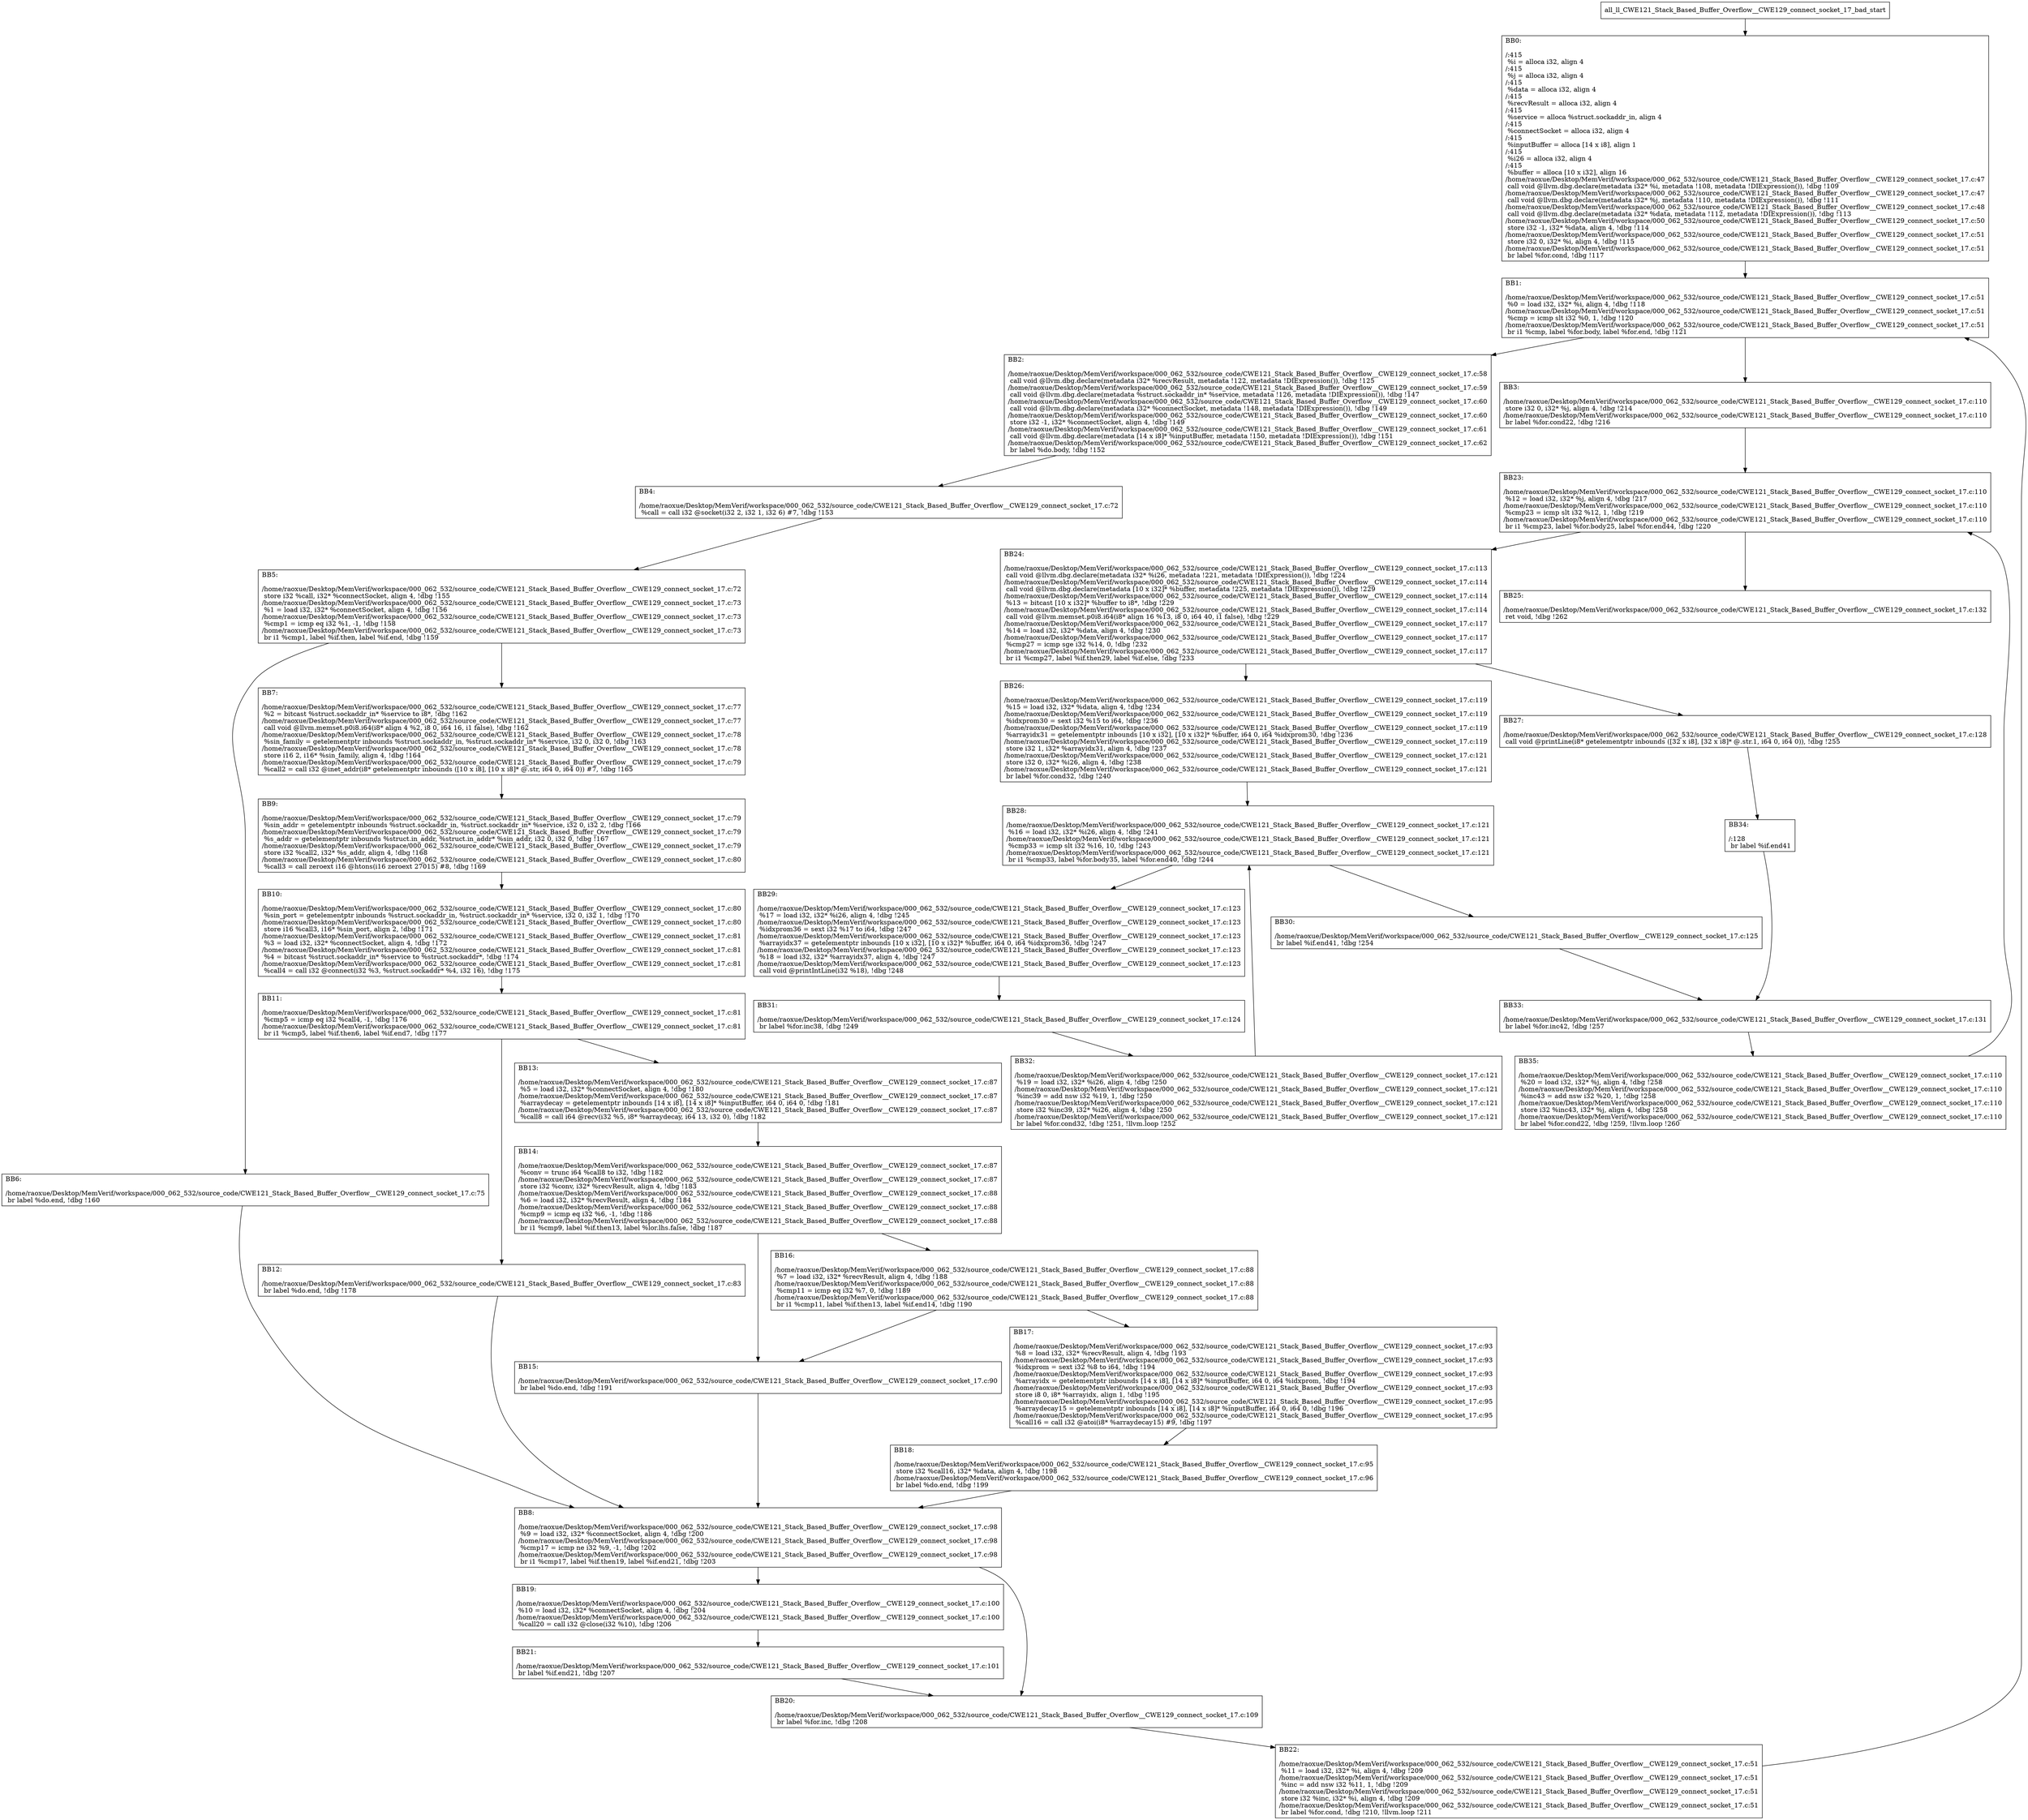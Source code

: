 digraph "CFG for'all_ll_CWE121_Stack_Based_Buffer_Overflow__CWE129_connect_socket_17_bad' function" {
	BBall_ll_CWE121_Stack_Based_Buffer_Overflow__CWE129_connect_socket_17_bad_start[shape=record,label="{all_ll_CWE121_Stack_Based_Buffer_Overflow__CWE129_connect_socket_17_bad_start}"];
	BBall_ll_CWE121_Stack_Based_Buffer_Overflow__CWE129_connect_socket_17_bad_start-> all_ll_CWE121_Stack_Based_Buffer_Overflow__CWE129_connect_socket_17_badBB0;
	all_ll_CWE121_Stack_Based_Buffer_Overflow__CWE129_connect_socket_17_badBB0 [shape=record, label="{BB0:\l\l/:415\l
  %i = alloca i32, align 4\l
/:415\l
  %j = alloca i32, align 4\l
/:415\l
  %data = alloca i32, align 4\l
/:415\l
  %recvResult = alloca i32, align 4\l
/:415\l
  %service = alloca %struct.sockaddr_in, align 4\l
/:415\l
  %connectSocket = alloca i32, align 4\l
/:415\l
  %inputBuffer = alloca [14 x i8], align 1\l
/:415\l
  %i26 = alloca i32, align 4\l
/:415\l
  %buffer = alloca [10 x i32], align 16\l
/home/raoxue/Desktop/MemVerif/workspace/000_062_532/source_code/CWE121_Stack_Based_Buffer_Overflow__CWE129_connect_socket_17.c:47\l
  call void @llvm.dbg.declare(metadata i32* %i, metadata !108, metadata !DIExpression()), !dbg !109\l
/home/raoxue/Desktop/MemVerif/workspace/000_062_532/source_code/CWE121_Stack_Based_Buffer_Overflow__CWE129_connect_socket_17.c:47\l
  call void @llvm.dbg.declare(metadata i32* %j, metadata !110, metadata !DIExpression()), !dbg !111\l
/home/raoxue/Desktop/MemVerif/workspace/000_062_532/source_code/CWE121_Stack_Based_Buffer_Overflow__CWE129_connect_socket_17.c:48\l
  call void @llvm.dbg.declare(metadata i32* %data, metadata !112, metadata !DIExpression()), !dbg !113\l
/home/raoxue/Desktop/MemVerif/workspace/000_062_532/source_code/CWE121_Stack_Based_Buffer_Overflow__CWE129_connect_socket_17.c:50\l
  store i32 -1, i32* %data, align 4, !dbg !114\l
/home/raoxue/Desktop/MemVerif/workspace/000_062_532/source_code/CWE121_Stack_Based_Buffer_Overflow__CWE129_connect_socket_17.c:51\l
  store i32 0, i32* %i, align 4, !dbg !115\l
/home/raoxue/Desktop/MemVerif/workspace/000_062_532/source_code/CWE121_Stack_Based_Buffer_Overflow__CWE129_connect_socket_17.c:51\l
  br label %for.cond, !dbg !117\l
}"];
	all_ll_CWE121_Stack_Based_Buffer_Overflow__CWE129_connect_socket_17_badBB0-> all_ll_CWE121_Stack_Based_Buffer_Overflow__CWE129_connect_socket_17_badBB1;
	all_ll_CWE121_Stack_Based_Buffer_Overflow__CWE129_connect_socket_17_badBB1 [shape=record, label="{BB1:\l\l/home/raoxue/Desktop/MemVerif/workspace/000_062_532/source_code/CWE121_Stack_Based_Buffer_Overflow__CWE129_connect_socket_17.c:51\l
  %0 = load i32, i32* %i, align 4, !dbg !118\l
/home/raoxue/Desktop/MemVerif/workspace/000_062_532/source_code/CWE121_Stack_Based_Buffer_Overflow__CWE129_connect_socket_17.c:51\l
  %cmp = icmp slt i32 %0, 1, !dbg !120\l
/home/raoxue/Desktop/MemVerif/workspace/000_062_532/source_code/CWE121_Stack_Based_Buffer_Overflow__CWE129_connect_socket_17.c:51\l
  br i1 %cmp, label %for.body, label %for.end, !dbg !121\l
}"];
	all_ll_CWE121_Stack_Based_Buffer_Overflow__CWE129_connect_socket_17_badBB1-> all_ll_CWE121_Stack_Based_Buffer_Overflow__CWE129_connect_socket_17_badBB2;
	all_ll_CWE121_Stack_Based_Buffer_Overflow__CWE129_connect_socket_17_badBB1-> all_ll_CWE121_Stack_Based_Buffer_Overflow__CWE129_connect_socket_17_badBB3;
	all_ll_CWE121_Stack_Based_Buffer_Overflow__CWE129_connect_socket_17_badBB2 [shape=record, label="{BB2:\l\l/home/raoxue/Desktop/MemVerif/workspace/000_062_532/source_code/CWE121_Stack_Based_Buffer_Overflow__CWE129_connect_socket_17.c:58\l
  call void @llvm.dbg.declare(metadata i32* %recvResult, metadata !122, metadata !DIExpression()), !dbg !125\l
/home/raoxue/Desktop/MemVerif/workspace/000_062_532/source_code/CWE121_Stack_Based_Buffer_Overflow__CWE129_connect_socket_17.c:59\l
  call void @llvm.dbg.declare(metadata %struct.sockaddr_in* %service, metadata !126, metadata !DIExpression()), !dbg !147\l
/home/raoxue/Desktop/MemVerif/workspace/000_062_532/source_code/CWE121_Stack_Based_Buffer_Overflow__CWE129_connect_socket_17.c:60\l
  call void @llvm.dbg.declare(metadata i32* %connectSocket, metadata !148, metadata !DIExpression()), !dbg !149\l
/home/raoxue/Desktop/MemVerif/workspace/000_062_532/source_code/CWE121_Stack_Based_Buffer_Overflow__CWE129_connect_socket_17.c:60\l
  store i32 -1, i32* %connectSocket, align 4, !dbg !149\l
/home/raoxue/Desktop/MemVerif/workspace/000_062_532/source_code/CWE121_Stack_Based_Buffer_Overflow__CWE129_connect_socket_17.c:61\l
  call void @llvm.dbg.declare(metadata [14 x i8]* %inputBuffer, metadata !150, metadata !DIExpression()), !dbg !151\l
/home/raoxue/Desktop/MemVerif/workspace/000_062_532/source_code/CWE121_Stack_Based_Buffer_Overflow__CWE129_connect_socket_17.c:62\l
  br label %do.body, !dbg !152\l
}"];
	all_ll_CWE121_Stack_Based_Buffer_Overflow__CWE129_connect_socket_17_badBB2-> all_ll_CWE121_Stack_Based_Buffer_Overflow__CWE129_connect_socket_17_badBB4;
	all_ll_CWE121_Stack_Based_Buffer_Overflow__CWE129_connect_socket_17_badBB4 [shape=record, label="{BB4:\l\l/home/raoxue/Desktop/MemVerif/workspace/000_062_532/source_code/CWE121_Stack_Based_Buffer_Overflow__CWE129_connect_socket_17.c:72\l
  %call = call i32 @socket(i32 2, i32 1, i32 6) #7, !dbg !153\l
}"];
	all_ll_CWE121_Stack_Based_Buffer_Overflow__CWE129_connect_socket_17_badBB4-> all_ll_CWE121_Stack_Based_Buffer_Overflow__CWE129_connect_socket_17_badBB5;
	all_ll_CWE121_Stack_Based_Buffer_Overflow__CWE129_connect_socket_17_badBB5 [shape=record, label="{BB5:\l\l/home/raoxue/Desktop/MemVerif/workspace/000_062_532/source_code/CWE121_Stack_Based_Buffer_Overflow__CWE129_connect_socket_17.c:72\l
  store i32 %call, i32* %connectSocket, align 4, !dbg !155\l
/home/raoxue/Desktop/MemVerif/workspace/000_062_532/source_code/CWE121_Stack_Based_Buffer_Overflow__CWE129_connect_socket_17.c:73\l
  %1 = load i32, i32* %connectSocket, align 4, !dbg !156\l
/home/raoxue/Desktop/MemVerif/workspace/000_062_532/source_code/CWE121_Stack_Based_Buffer_Overflow__CWE129_connect_socket_17.c:73\l
  %cmp1 = icmp eq i32 %1, -1, !dbg !158\l
/home/raoxue/Desktop/MemVerif/workspace/000_062_532/source_code/CWE121_Stack_Based_Buffer_Overflow__CWE129_connect_socket_17.c:73\l
  br i1 %cmp1, label %if.then, label %if.end, !dbg !159\l
}"];
	all_ll_CWE121_Stack_Based_Buffer_Overflow__CWE129_connect_socket_17_badBB5-> all_ll_CWE121_Stack_Based_Buffer_Overflow__CWE129_connect_socket_17_badBB6;
	all_ll_CWE121_Stack_Based_Buffer_Overflow__CWE129_connect_socket_17_badBB5-> all_ll_CWE121_Stack_Based_Buffer_Overflow__CWE129_connect_socket_17_badBB7;
	all_ll_CWE121_Stack_Based_Buffer_Overflow__CWE129_connect_socket_17_badBB6 [shape=record, label="{BB6:\l\l/home/raoxue/Desktop/MemVerif/workspace/000_062_532/source_code/CWE121_Stack_Based_Buffer_Overflow__CWE129_connect_socket_17.c:75\l
  br label %do.end, !dbg !160\l
}"];
	all_ll_CWE121_Stack_Based_Buffer_Overflow__CWE129_connect_socket_17_badBB6-> all_ll_CWE121_Stack_Based_Buffer_Overflow__CWE129_connect_socket_17_badBB8;
	all_ll_CWE121_Stack_Based_Buffer_Overflow__CWE129_connect_socket_17_badBB7 [shape=record, label="{BB7:\l\l/home/raoxue/Desktop/MemVerif/workspace/000_062_532/source_code/CWE121_Stack_Based_Buffer_Overflow__CWE129_connect_socket_17.c:77\l
  %2 = bitcast %struct.sockaddr_in* %service to i8*, !dbg !162\l
/home/raoxue/Desktop/MemVerif/workspace/000_062_532/source_code/CWE121_Stack_Based_Buffer_Overflow__CWE129_connect_socket_17.c:77\l
  call void @llvm.memset.p0i8.i64(i8* align 4 %2, i8 0, i64 16, i1 false), !dbg !162\l
/home/raoxue/Desktop/MemVerif/workspace/000_062_532/source_code/CWE121_Stack_Based_Buffer_Overflow__CWE129_connect_socket_17.c:78\l
  %sin_family = getelementptr inbounds %struct.sockaddr_in, %struct.sockaddr_in* %service, i32 0, i32 0, !dbg !163\l
/home/raoxue/Desktop/MemVerif/workspace/000_062_532/source_code/CWE121_Stack_Based_Buffer_Overflow__CWE129_connect_socket_17.c:78\l
  store i16 2, i16* %sin_family, align 4, !dbg !164\l
/home/raoxue/Desktop/MemVerif/workspace/000_062_532/source_code/CWE121_Stack_Based_Buffer_Overflow__CWE129_connect_socket_17.c:79\l
  %call2 = call i32 @inet_addr(i8* getelementptr inbounds ([10 x i8], [10 x i8]* @.str, i64 0, i64 0)) #7, !dbg !165\l
}"];
	all_ll_CWE121_Stack_Based_Buffer_Overflow__CWE129_connect_socket_17_badBB7-> all_ll_CWE121_Stack_Based_Buffer_Overflow__CWE129_connect_socket_17_badBB9;
	all_ll_CWE121_Stack_Based_Buffer_Overflow__CWE129_connect_socket_17_badBB9 [shape=record, label="{BB9:\l\l/home/raoxue/Desktop/MemVerif/workspace/000_062_532/source_code/CWE121_Stack_Based_Buffer_Overflow__CWE129_connect_socket_17.c:79\l
  %sin_addr = getelementptr inbounds %struct.sockaddr_in, %struct.sockaddr_in* %service, i32 0, i32 2, !dbg !166\l
/home/raoxue/Desktop/MemVerif/workspace/000_062_532/source_code/CWE121_Stack_Based_Buffer_Overflow__CWE129_connect_socket_17.c:79\l
  %s_addr = getelementptr inbounds %struct.in_addr, %struct.in_addr* %sin_addr, i32 0, i32 0, !dbg !167\l
/home/raoxue/Desktop/MemVerif/workspace/000_062_532/source_code/CWE121_Stack_Based_Buffer_Overflow__CWE129_connect_socket_17.c:79\l
  store i32 %call2, i32* %s_addr, align 4, !dbg !168\l
/home/raoxue/Desktop/MemVerif/workspace/000_062_532/source_code/CWE121_Stack_Based_Buffer_Overflow__CWE129_connect_socket_17.c:80\l
  %call3 = call zeroext i16 @htons(i16 zeroext 27015) #8, !dbg !169\l
}"];
	all_ll_CWE121_Stack_Based_Buffer_Overflow__CWE129_connect_socket_17_badBB9-> all_ll_CWE121_Stack_Based_Buffer_Overflow__CWE129_connect_socket_17_badBB10;
	all_ll_CWE121_Stack_Based_Buffer_Overflow__CWE129_connect_socket_17_badBB10 [shape=record, label="{BB10:\l\l/home/raoxue/Desktop/MemVerif/workspace/000_062_532/source_code/CWE121_Stack_Based_Buffer_Overflow__CWE129_connect_socket_17.c:80\l
  %sin_port = getelementptr inbounds %struct.sockaddr_in, %struct.sockaddr_in* %service, i32 0, i32 1, !dbg !170\l
/home/raoxue/Desktop/MemVerif/workspace/000_062_532/source_code/CWE121_Stack_Based_Buffer_Overflow__CWE129_connect_socket_17.c:80\l
  store i16 %call3, i16* %sin_port, align 2, !dbg !171\l
/home/raoxue/Desktop/MemVerif/workspace/000_062_532/source_code/CWE121_Stack_Based_Buffer_Overflow__CWE129_connect_socket_17.c:81\l
  %3 = load i32, i32* %connectSocket, align 4, !dbg !172\l
/home/raoxue/Desktop/MemVerif/workspace/000_062_532/source_code/CWE121_Stack_Based_Buffer_Overflow__CWE129_connect_socket_17.c:81\l
  %4 = bitcast %struct.sockaddr_in* %service to %struct.sockaddr*, !dbg !174\l
/home/raoxue/Desktop/MemVerif/workspace/000_062_532/source_code/CWE121_Stack_Based_Buffer_Overflow__CWE129_connect_socket_17.c:81\l
  %call4 = call i32 @connect(i32 %3, %struct.sockaddr* %4, i32 16), !dbg !175\l
}"];
	all_ll_CWE121_Stack_Based_Buffer_Overflow__CWE129_connect_socket_17_badBB10-> all_ll_CWE121_Stack_Based_Buffer_Overflow__CWE129_connect_socket_17_badBB11;
	all_ll_CWE121_Stack_Based_Buffer_Overflow__CWE129_connect_socket_17_badBB11 [shape=record, label="{BB11:\l\l/home/raoxue/Desktop/MemVerif/workspace/000_062_532/source_code/CWE121_Stack_Based_Buffer_Overflow__CWE129_connect_socket_17.c:81\l
  %cmp5 = icmp eq i32 %call4, -1, !dbg !176\l
/home/raoxue/Desktop/MemVerif/workspace/000_062_532/source_code/CWE121_Stack_Based_Buffer_Overflow__CWE129_connect_socket_17.c:81\l
  br i1 %cmp5, label %if.then6, label %if.end7, !dbg !177\l
}"];
	all_ll_CWE121_Stack_Based_Buffer_Overflow__CWE129_connect_socket_17_badBB11-> all_ll_CWE121_Stack_Based_Buffer_Overflow__CWE129_connect_socket_17_badBB12;
	all_ll_CWE121_Stack_Based_Buffer_Overflow__CWE129_connect_socket_17_badBB11-> all_ll_CWE121_Stack_Based_Buffer_Overflow__CWE129_connect_socket_17_badBB13;
	all_ll_CWE121_Stack_Based_Buffer_Overflow__CWE129_connect_socket_17_badBB12 [shape=record, label="{BB12:\l\l/home/raoxue/Desktop/MemVerif/workspace/000_062_532/source_code/CWE121_Stack_Based_Buffer_Overflow__CWE129_connect_socket_17.c:83\l
  br label %do.end, !dbg !178\l
}"];
	all_ll_CWE121_Stack_Based_Buffer_Overflow__CWE129_connect_socket_17_badBB12-> all_ll_CWE121_Stack_Based_Buffer_Overflow__CWE129_connect_socket_17_badBB8;
	all_ll_CWE121_Stack_Based_Buffer_Overflow__CWE129_connect_socket_17_badBB13 [shape=record, label="{BB13:\l\l/home/raoxue/Desktop/MemVerif/workspace/000_062_532/source_code/CWE121_Stack_Based_Buffer_Overflow__CWE129_connect_socket_17.c:87\l
  %5 = load i32, i32* %connectSocket, align 4, !dbg !180\l
/home/raoxue/Desktop/MemVerif/workspace/000_062_532/source_code/CWE121_Stack_Based_Buffer_Overflow__CWE129_connect_socket_17.c:87\l
  %arraydecay = getelementptr inbounds [14 x i8], [14 x i8]* %inputBuffer, i64 0, i64 0, !dbg !181\l
/home/raoxue/Desktop/MemVerif/workspace/000_062_532/source_code/CWE121_Stack_Based_Buffer_Overflow__CWE129_connect_socket_17.c:87\l
  %call8 = call i64 @recv(i32 %5, i8* %arraydecay, i64 13, i32 0), !dbg !182\l
}"];
	all_ll_CWE121_Stack_Based_Buffer_Overflow__CWE129_connect_socket_17_badBB13-> all_ll_CWE121_Stack_Based_Buffer_Overflow__CWE129_connect_socket_17_badBB14;
	all_ll_CWE121_Stack_Based_Buffer_Overflow__CWE129_connect_socket_17_badBB14 [shape=record, label="{BB14:\l\l/home/raoxue/Desktop/MemVerif/workspace/000_062_532/source_code/CWE121_Stack_Based_Buffer_Overflow__CWE129_connect_socket_17.c:87\l
  %conv = trunc i64 %call8 to i32, !dbg !182\l
/home/raoxue/Desktop/MemVerif/workspace/000_062_532/source_code/CWE121_Stack_Based_Buffer_Overflow__CWE129_connect_socket_17.c:87\l
  store i32 %conv, i32* %recvResult, align 4, !dbg !183\l
/home/raoxue/Desktop/MemVerif/workspace/000_062_532/source_code/CWE121_Stack_Based_Buffer_Overflow__CWE129_connect_socket_17.c:88\l
  %6 = load i32, i32* %recvResult, align 4, !dbg !184\l
/home/raoxue/Desktop/MemVerif/workspace/000_062_532/source_code/CWE121_Stack_Based_Buffer_Overflow__CWE129_connect_socket_17.c:88\l
  %cmp9 = icmp eq i32 %6, -1, !dbg !186\l
/home/raoxue/Desktop/MemVerif/workspace/000_062_532/source_code/CWE121_Stack_Based_Buffer_Overflow__CWE129_connect_socket_17.c:88\l
  br i1 %cmp9, label %if.then13, label %lor.lhs.false, !dbg !187\l
}"];
	all_ll_CWE121_Stack_Based_Buffer_Overflow__CWE129_connect_socket_17_badBB14-> all_ll_CWE121_Stack_Based_Buffer_Overflow__CWE129_connect_socket_17_badBB15;
	all_ll_CWE121_Stack_Based_Buffer_Overflow__CWE129_connect_socket_17_badBB14-> all_ll_CWE121_Stack_Based_Buffer_Overflow__CWE129_connect_socket_17_badBB16;
	all_ll_CWE121_Stack_Based_Buffer_Overflow__CWE129_connect_socket_17_badBB16 [shape=record, label="{BB16:\l\l/home/raoxue/Desktop/MemVerif/workspace/000_062_532/source_code/CWE121_Stack_Based_Buffer_Overflow__CWE129_connect_socket_17.c:88\l
  %7 = load i32, i32* %recvResult, align 4, !dbg !188\l
/home/raoxue/Desktop/MemVerif/workspace/000_062_532/source_code/CWE121_Stack_Based_Buffer_Overflow__CWE129_connect_socket_17.c:88\l
  %cmp11 = icmp eq i32 %7, 0, !dbg !189\l
/home/raoxue/Desktop/MemVerif/workspace/000_062_532/source_code/CWE121_Stack_Based_Buffer_Overflow__CWE129_connect_socket_17.c:88\l
  br i1 %cmp11, label %if.then13, label %if.end14, !dbg !190\l
}"];
	all_ll_CWE121_Stack_Based_Buffer_Overflow__CWE129_connect_socket_17_badBB16-> all_ll_CWE121_Stack_Based_Buffer_Overflow__CWE129_connect_socket_17_badBB15;
	all_ll_CWE121_Stack_Based_Buffer_Overflow__CWE129_connect_socket_17_badBB16-> all_ll_CWE121_Stack_Based_Buffer_Overflow__CWE129_connect_socket_17_badBB17;
	all_ll_CWE121_Stack_Based_Buffer_Overflow__CWE129_connect_socket_17_badBB15 [shape=record, label="{BB15:\l\l/home/raoxue/Desktop/MemVerif/workspace/000_062_532/source_code/CWE121_Stack_Based_Buffer_Overflow__CWE129_connect_socket_17.c:90\l
  br label %do.end, !dbg !191\l
}"];
	all_ll_CWE121_Stack_Based_Buffer_Overflow__CWE129_connect_socket_17_badBB15-> all_ll_CWE121_Stack_Based_Buffer_Overflow__CWE129_connect_socket_17_badBB8;
	all_ll_CWE121_Stack_Based_Buffer_Overflow__CWE129_connect_socket_17_badBB17 [shape=record, label="{BB17:\l\l/home/raoxue/Desktop/MemVerif/workspace/000_062_532/source_code/CWE121_Stack_Based_Buffer_Overflow__CWE129_connect_socket_17.c:93\l
  %8 = load i32, i32* %recvResult, align 4, !dbg !193\l
/home/raoxue/Desktop/MemVerif/workspace/000_062_532/source_code/CWE121_Stack_Based_Buffer_Overflow__CWE129_connect_socket_17.c:93\l
  %idxprom = sext i32 %8 to i64, !dbg !194\l
/home/raoxue/Desktop/MemVerif/workspace/000_062_532/source_code/CWE121_Stack_Based_Buffer_Overflow__CWE129_connect_socket_17.c:93\l
  %arrayidx = getelementptr inbounds [14 x i8], [14 x i8]* %inputBuffer, i64 0, i64 %idxprom, !dbg !194\l
/home/raoxue/Desktop/MemVerif/workspace/000_062_532/source_code/CWE121_Stack_Based_Buffer_Overflow__CWE129_connect_socket_17.c:93\l
  store i8 0, i8* %arrayidx, align 1, !dbg !195\l
/home/raoxue/Desktop/MemVerif/workspace/000_062_532/source_code/CWE121_Stack_Based_Buffer_Overflow__CWE129_connect_socket_17.c:95\l
  %arraydecay15 = getelementptr inbounds [14 x i8], [14 x i8]* %inputBuffer, i64 0, i64 0, !dbg !196\l
/home/raoxue/Desktop/MemVerif/workspace/000_062_532/source_code/CWE121_Stack_Based_Buffer_Overflow__CWE129_connect_socket_17.c:95\l
  %call16 = call i32 @atoi(i8* %arraydecay15) #9, !dbg !197\l
}"];
	all_ll_CWE121_Stack_Based_Buffer_Overflow__CWE129_connect_socket_17_badBB17-> all_ll_CWE121_Stack_Based_Buffer_Overflow__CWE129_connect_socket_17_badBB18;
	all_ll_CWE121_Stack_Based_Buffer_Overflow__CWE129_connect_socket_17_badBB18 [shape=record, label="{BB18:\l\l/home/raoxue/Desktop/MemVerif/workspace/000_062_532/source_code/CWE121_Stack_Based_Buffer_Overflow__CWE129_connect_socket_17.c:95\l
  store i32 %call16, i32* %data, align 4, !dbg !198\l
/home/raoxue/Desktop/MemVerif/workspace/000_062_532/source_code/CWE121_Stack_Based_Buffer_Overflow__CWE129_connect_socket_17.c:96\l
  br label %do.end, !dbg !199\l
}"];
	all_ll_CWE121_Stack_Based_Buffer_Overflow__CWE129_connect_socket_17_badBB18-> all_ll_CWE121_Stack_Based_Buffer_Overflow__CWE129_connect_socket_17_badBB8;
	all_ll_CWE121_Stack_Based_Buffer_Overflow__CWE129_connect_socket_17_badBB8 [shape=record, label="{BB8:\l\l/home/raoxue/Desktop/MemVerif/workspace/000_062_532/source_code/CWE121_Stack_Based_Buffer_Overflow__CWE129_connect_socket_17.c:98\l
  %9 = load i32, i32* %connectSocket, align 4, !dbg !200\l
/home/raoxue/Desktop/MemVerif/workspace/000_062_532/source_code/CWE121_Stack_Based_Buffer_Overflow__CWE129_connect_socket_17.c:98\l
  %cmp17 = icmp ne i32 %9, -1, !dbg !202\l
/home/raoxue/Desktop/MemVerif/workspace/000_062_532/source_code/CWE121_Stack_Based_Buffer_Overflow__CWE129_connect_socket_17.c:98\l
  br i1 %cmp17, label %if.then19, label %if.end21, !dbg !203\l
}"];
	all_ll_CWE121_Stack_Based_Buffer_Overflow__CWE129_connect_socket_17_badBB8-> all_ll_CWE121_Stack_Based_Buffer_Overflow__CWE129_connect_socket_17_badBB19;
	all_ll_CWE121_Stack_Based_Buffer_Overflow__CWE129_connect_socket_17_badBB8-> all_ll_CWE121_Stack_Based_Buffer_Overflow__CWE129_connect_socket_17_badBB20;
	all_ll_CWE121_Stack_Based_Buffer_Overflow__CWE129_connect_socket_17_badBB19 [shape=record, label="{BB19:\l\l/home/raoxue/Desktop/MemVerif/workspace/000_062_532/source_code/CWE121_Stack_Based_Buffer_Overflow__CWE129_connect_socket_17.c:100\l
  %10 = load i32, i32* %connectSocket, align 4, !dbg !204\l
/home/raoxue/Desktop/MemVerif/workspace/000_062_532/source_code/CWE121_Stack_Based_Buffer_Overflow__CWE129_connect_socket_17.c:100\l
  %call20 = call i32 @close(i32 %10), !dbg !206\l
}"];
	all_ll_CWE121_Stack_Based_Buffer_Overflow__CWE129_connect_socket_17_badBB19-> all_ll_CWE121_Stack_Based_Buffer_Overflow__CWE129_connect_socket_17_badBB21;
	all_ll_CWE121_Stack_Based_Buffer_Overflow__CWE129_connect_socket_17_badBB21 [shape=record, label="{BB21:\l\l/home/raoxue/Desktop/MemVerif/workspace/000_062_532/source_code/CWE121_Stack_Based_Buffer_Overflow__CWE129_connect_socket_17.c:101\l
  br label %if.end21, !dbg !207\l
}"];
	all_ll_CWE121_Stack_Based_Buffer_Overflow__CWE129_connect_socket_17_badBB21-> all_ll_CWE121_Stack_Based_Buffer_Overflow__CWE129_connect_socket_17_badBB20;
	all_ll_CWE121_Stack_Based_Buffer_Overflow__CWE129_connect_socket_17_badBB20 [shape=record, label="{BB20:\l\l/home/raoxue/Desktop/MemVerif/workspace/000_062_532/source_code/CWE121_Stack_Based_Buffer_Overflow__CWE129_connect_socket_17.c:109\l
  br label %for.inc, !dbg !208\l
}"];
	all_ll_CWE121_Stack_Based_Buffer_Overflow__CWE129_connect_socket_17_badBB20-> all_ll_CWE121_Stack_Based_Buffer_Overflow__CWE129_connect_socket_17_badBB22;
	all_ll_CWE121_Stack_Based_Buffer_Overflow__CWE129_connect_socket_17_badBB22 [shape=record, label="{BB22:\l\l/home/raoxue/Desktop/MemVerif/workspace/000_062_532/source_code/CWE121_Stack_Based_Buffer_Overflow__CWE129_connect_socket_17.c:51\l
  %11 = load i32, i32* %i, align 4, !dbg !209\l
/home/raoxue/Desktop/MemVerif/workspace/000_062_532/source_code/CWE121_Stack_Based_Buffer_Overflow__CWE129_connect_socket_17.c:51\l
  %inc = add nsw i32 %11, 1, !dbg !209\l
/home/raoxue/Desktop/MemVerif/workspace/000_062_532/source_code/CWE121_Stack_Based_Buffer_Overflow__CWE129_connect_socket_17.c:51\l
  store i32 %inc, i32* %i, align 4, !dbg !209\l
/home/raoxue/Desktop/MemVerif/workspace/000_062_532/source_code/CWE121_Stack_Based_Buffer_Overflow__CWE129_connect_socket_17.c:51\l
  br label %for.cond, !dbg !210, !llvm.loop !211\l
}"];
	all_ll_CWE121_Stack_Based_Buffer_Overflow__CWE129_connect_socket_17_badBB22-> all_ll_CWE121_Stack_Based_Buffer_Overflow__CWE129_connect_socket_17_badBB1;
	all_ll_CWE121_Stack_Based_Buffer_Overflow__CWE129_connect_socket_17_badBB3 [shape=record, label="{BB3:\l\l/home/raoxue/Desktop/MemVerif/workspace/000_062_532/source_code/CWE121_Stack_Based_Buffer_Overflow__CWE129_connect_socket_17.c:110\l
  store i32 0, i32* %j, align 4, !dbg !214\l
/home/raoxue/Desktop/MemVerif/workspace/000_062_532/source_code/CWE121_Stack_Based_Buffer_Overflow__CWE129_connect_socket_17.c:110\l
  br label %for.cond22, !dbg !216\l
}"];
	all_ll_CWE121_Stack_Based_Buffer_Overflow__CWE129_connect_socket_17_badBB3-> all_ll_CWE121_Stack_Based_Buffer_Overflow__CWE129_connect_socket_17_badBB23;
	all_ll_CWE121_Stack_Based_Buffer_Overflow__CWE129_connect_socket_17_badBB23 [shape=record, label="{BB23:\l\l/home/raoxue/Desktop/MemVerif/workspace/000_062_532/source_code/CWE121_Stack_Based_Buffer_Overflow__CWE129_connect_socket_17.c:110\l
  %12 = load i32, i32* %j, align 4, !dbg !217\l
/home/raoxue/Desktop/MemVerif/workspace/000_062_532/source_code/CWE121_Stack_Based_Buffer_Overflow__CWE129_connect_socket_17.c:110\l
  %cmp23 = icmp slt i32 %12, 1, !dbg !219\l
/home/raoxue/Desktop/MemVerif/workspace/000_062_532/source_code/CWE121_Stack_Based_Buffer_Overflow__CWE129_connect_socket_17.c:110\l
  br i1 %cmp23, label %for.body25, label %for.end44, !dbg !220\l
}"];
	all_ll_CWE121_Stack_Based_Buffer_Overflow__CWE129_connect_socket_17_badBB23-> all_ll_CWE121_Stack_Based_Buffer_Overflow__CWE129_connect_socket_17_badBB24;
	all_ll_CWE121_Stack_Based_Buffer_Overflow__CWE129_connect_socket_17_badBB23-> all_ll_CWE121_Stack_Based_Buffer_Overflow__CWE129_connect_socket_17_badBB25;
	all_ll_CWE121_Stack_Based_Buffer_Overflow__CWE129_connect_socket_17_badBB24 [shape=record, label="{BB24:\l\l/home/raoxue/Desktop/MemVerif/workspace/000_062_532/source_code/CWE121_Stack_Based_Buffer_Overflow__CWE129_connect_socket_17.c:113\l
  call void @llvm.dbg.declare(metadata i32* %i26, metadata !221, metadata !DIExpression()), !dbg !224\l
/home/raoxue/Desktop/MemVerif/workspace/000_062_532/source_code/CWE121_Stack_Based_Buffer_Overflow__CWE129_connect_socket_17.c:114\l
  call void @llvm.dbg.declare(metadata [10 x i32]* %buffer, metadata !225, metadata !DIExpression()), !dbg !229\l
/home/raoxue/Desktop/MemVerif/workspace/000_062_532/source_code/CWE121_Stack_Based_Buffer_Overflow__CWE129_connect_socket_17.c:114\l
  %13 = bitcast [10 x i32]* %buffer to i8*, !dbg !229\l
/home/raoxue/Desktop/MemVerif/workspace/000_062_532/source_code/CWE121_Stack_Based_Buffer_Overflow__CWE129_connect_socket_17.c:114\l
  call void @llvm.memset.p0i8.i64(i8* align 16 %13, i8 0, i64 40, i1 false), !dbg !229\l
/home/raoxue/Desktop/MemVerif/workspace/000_062_532/source_code/CWE121_Stack_Based_Buffer_Overflow__CWE129_connect_socket_17.c:117\l
  %14 = load i32, i32* %data, align 4, !dbg !230\l
/home/raoxue/Desktop/MemVerif/workspace/000_062_532/source_code/CWE121_Stack_Based_Buffer_Overflow__CWE129_connect_socket_17.c:117\l
  %cmp27 = icmp sge i32 %14, 0, !dbg !232\l
/home/raoxue/Desktop/MemVerif/workspace/000_062_532/source_code/CWE121_Stack_Based_Buffer_Overflow__CWE129_connect_socket_17.c:117\l
  br i1 %cmp27, label %if.then29, label %if.else, !dbg !233\l
}"];
	all_ll_CWE121_Stack_Based_Buffer_Overflow__CWE129_connect_socket_17_badBB24-> all_ll_CWE121_Stack_Based_Buffer_Overflow__CWE129_connect_socket_17_badBB26;
	all_ll_CWE121_Stack_Based_Buffer_Overflow__CWE129_connect_socket_17_badBB24-> all_ll_CWE121_Stack_Based_Buffer_Overflow__CWE129_connect_socket_17_badBB27;
	all_ll_CWE121_Stack_Based_Buffer_Overflow__CWE129_connect_socket_17_badBB26 [shape=record, label="{BB26:\l\l/home/raoxue/Desktop/MemVerif/workspace/000_062_532/source_code/CWE121_Stack_Based_Buffer_Overflow__CWE129_connect_socket_17.c:119\l
  %15 = load i32, i32* %data, align 4, !dbg !234\l
/home/raoxue/Desktop/MemVerif/workspace/000_062_532/source_code/CWE121_Stack_Based_Buffer_Overflow__CWE129_connect_socket_17.c:119\l
  %idxprom30 = sext i32 %15 to i64, !dbg !236\l
/home/raoxue/Desktop/MemVerif/workspace/000_062_532/source_code/CWE121_Stack_Based_Buffer_Overflow__CWE129_connect_socket_17.c:119\l
  %arrayidx31 = getelementptr inbounds [10 x i32], [10 x i32]* %buffer, i64 0, i64 %idxprom30, !dbg !236\l
/home/raoxue/Desktop/MemVerif/workspace/000_062_532/source_code/CWE121_Stack_Based_Buffer_Overflow__CWE129_connect_socket_17.c:119\l
  store i32 1, i32* %arrayidx31, align 4, !dbg !237\l
/home/raoxue/Desktop/MemVerif/workspace/000_062_532/source_code/CWE121_Stack_Based_Buffer_Overflow__CWE129_connect_socket_17.c:121\l
  store i32 0, i32* %i26, align 4, !dbg !238\l
/home/raoxue/Desktop/MemVerif/workspace/000_062_532/source_code/CWE121_Stack_Based_Buffer_Overflow__CWE129_connect_socket_17.c:121\l
  br label %for.cond32, !dbg !240\l
}"];
	all_ll_CWE121_Stack_Based_Buffer_Overflow__CWE129_connect_socket_17_badBB26-> all_ll_CWE121_Stack_Based_Buffer_Overflow__CWE129_connect_socket_17_badBB28;
	all_ll_CWE121_Stack_Based_Buffer_Overflow__CWE129_connect_socket_17_badBB28 [shape=record, label="{BB28:\l\l/home/raoxue/Desktop/MemVerif/workspace/000_062_532/source_code/CWE121_Stack_Based_Buffer_Overflow__CWE129_connect_socket_17.c:121\l
  %16 = load i32, i32* %i26, align 4, !dbg !241\l
/home/raoxue/Desktop/MemVerif/workspace/000_062_532/source_code/CWE121_Stack_Based_Buffer_Overflow__CWE129_connect_socket_17.c:121\l
  %cmp33 = icmp slt i32 %16, 10, !dbg !243\l
/home/raoxue/Desktop/MemVerif/workspace/000_062_532/source_code/CWE121_Stack_Based_Buffer_Overflow__CWE129_connect_socket_17.c:121\l
  br i1 %cmp33, label %for.body35, label %for.end40, !dbg !244\l
}"];
	all_ll_CWE121_Stack_Based_Buffer_Overflow__CWE129_connect_socket_17_badBB28-> all_ll_CWE121_Stack_Based_Buffer_Overflow__CWE129_connect_socket_17_badBB29;
	all_ll_CWE121_Stack_Based_Buffer_Overflow__CWE129_connect_socket_17_badBB28-> all_ll_CWE121_Stack_Based_Buffer_Overflow__CWE129_connect_socket_17_badBB30;
	all_ll_CWE121_Stack_Based_Buffer_Overflow__CWE129_connect_socket_17_badBB29 [shape=record, label="{BB29:\l\l/home/raoxue/Desktop/MemVerif/workspace/000_062_532/source_code/CWE121_Stack_Based_Buffer_Overflow__CWE129_connect_socket_17.c:123\l
  %17 = load i32, i32* %i26, align 4, !dbg !245\l
/home/raoxue/Desktop/MemVerif/workspace/000_062_532/source_code/CWE121_Stack_Based_Buffer_Overflow__CWE129_connect_socket_17.c:123\l
  %idxprom36 = sext i32 %17 to i64, !dbg !247\l
/home/raoxue/Desktop/MemVerif/workspace/000_062_532/source_code/CWE121_Stack_Based_Buffer_Overflow__CWE129_connect_socket_17.c:123\l
  %arrayidx37 = getelementptr inbounds [10 x i32], [10 x i32]* %buffer, i64 0, i64 %idxprom36, !dbg !247\l
/home/raoxue/Desktop/MemVerif/workspace/000_062_532/source_code/CWE121_Stack_Based_Buffer_Overflow__CWE129_connect_socket_17.c:123\l
  %18 = load i32, i32* %arrayidx37, align 4, !dbg !247\l
/home/raoxue/Desktop/MemVerif/workspace/000_062_532/source_code/CWE121_Stack_Based_Buffer_Overflow__CWE129_connect_socket_17.c:123\l
  call void @printIntLine(i32 %18), !dbg !248\l
}"];
	all_ll_CWE121_Stack_Based_Buffer_Overflow__CWE129_connect_socket_17_badBB29-> all_ll_CWE121_Stack_Based_Buffer_Overflow__CWE129_connect_socket_17_badBB31;
	all_ll_CWE121_Stack_Based_Buffer_Overflow__CWE129_connect_socket_17_badBB31 [shape=record, label="{BB31:\l\l/home/raoxue/Desktop/MemVerif/workspace/000_062_532/source_code/CWE121_Stack_Based_Buffer_Overflow__CWE129_connect_socket_17.c:124\l
  br label %for.inc38, !dbg !249\l
}"];
	all_ll_CWE121_Stack_Based_Buffer_Overflow__CWE129_connect_socket_17_badBB31-> all_ll_CWE121_Stack_Based_Buffer_Overflow__CWE129_connect_socket_17_badBB32;
	all_ll_CWE121_Stack_Based_Buffer_Overflow__CWE129_connect_socket_17_badBB32 [shape=record, label="{BB32:\l\l/home/raoxue/Desktop/MemVerif/workspace/000_062_532/source_code/CWE121_Stack_Based_Buffer_Overflow__CWE129_connect_socket_17.c:121\l
  %19 = load i32, i32* %i26, align 4, !dbg !250\l
/home/raoxue/Desktop/MemVerif/workspace/000_062_532/source_code/CWE121_Stack_Based_Buffer_Overflow__CWE129_connect_socket_17.c:121\l
  %inc39 = add nsw i32 %19, 1, !dbg !250\l
/home/raoxue/Desktop/MemVerif/workspace/000_062_532/source_code/CWE121_Stack_Based_Buffer_Overflow__CWE129_connect_socket_17.c:121\l
  store i32 %inc39, i32* %i26, align 4, !dbg !250\l
/home/raoxue/Desktop/MemVerif/workspace/000_062_532/source_code/CWE121_Stack_Based_Buffer_Overflow__CWE129_connect_socket_17.c:121\l
  br label %for.cond32, !dbg !251, !llvm.loop !252\l
}"];
	all_ll_CWE121_Stack_Based_Buffer_Overflow__CWE129_connect_socket_17_badBB32-> all_ll_CWE121_Stack_Based_Buffer_Overflow__CWE129_connect_socket_17_badBB28;
	all_ll_CWE121_Stack_Based_Buffer_Overflow__CWE129_connect_socket_17_badBB30 [shape=record, label="{BB30:\l\l/home/raoxue/Desktop/MemVerif/workspace/000_062_532/source_code/CWE121_Stack_Based_Buffer_Overflow__CWE129_connect_socket_17.c:125\l
  br label %if.end41, !dbg !254\l
}"];
	all_ll_CWE121_Stack_Based_Buffer_Overflow__CWE129_connect_socket_17_badBB30-> all_ll_CWE121_Stack_Based_Buffer_Overflow__CWE129_connect_socket_17_badBB33;
	all_ll_CWE121_Stack_Based_Buffer_Overflow__CWE129_connect_socket_17_badBB27 [shape=record, label="{BB27:\l\l/home/raoxue/Desktop/MemVerif/workspace/000_062_532/source_code/CWE121_Stack_Based_Buffer_Overflow__CWE129_connect_socket_17.c:128\l
  call void @printLine(i8* getelementptr inbounds ([32 x i8], [32 x i8]* @.str.1, i64 0, i64 0)), !dbg !255\l
}"];
	all_ll_CWE121_Stack_Based_Buffer_Overflow__CWE129_connect_socket_17_badBB27-> all_ll_CWE121_Stack_Based_Buffer_Overflow__CWE129_connect_socket_17_badBB34;
	all_ll_CWE121_Stack_Based_Buffer_Overflow__CWE129_connect_socket_17_badBB34 [shape=record, label="{BB34:\l\l/:128\l
  br label %if.end41\l
}"];
	all_ll_CWE121_Stack_Based_Buffer_Overflow__CWE129_connect_socket_17_badBB34-> all_ll_CWE121_Stack_Based_Buffer_Overflow__CWE129_connect_socket_17_badBB33;
	all_ll_CWE121_Stack_Based_Buffer_Overflow__CWE129_connect_socket_17_badBB33 [shape=record, label="{BB33:\l\l/home/raoxue/Desktop/MemVerif/workspace/000_062_532/source_code/CWE121_Stack_Based_Buffer_Overflow__CWE129_connect_socket_17.c:131\l
  br label %for.inc42, !dbg !257\l
}"];
	all_ll_CWE121_Stack_Based_Buffer_Overflow__CWE129_connect_socket_17_badBB33-> all_ll_CWE121_Stack_Based_Buffer_Overflow__CWE129_connect_socket_17_badBB35;
	all_ll_CWE121_Stack_Based_Buffer_Overflow__CWE129_connect_socket_17_badBB35 [shape=record, label="{BB35:\l\l/home/raoxue/Desktop/MemVerif/workspace/000_062_532/source_code/CWE121_Stack_Based_Buffer_Overflow__CWE129_connect_socket_17.c:110\l
  %20 = load i32, i32* %j, align 4, !dbg !258\l
/home/raoxue/Desktop/MemVerif/workspace/000_062_532/source_code/CWE121_Stack_Based_Buffer_Overflow__CWE129_connect_socket_17.c:110\l
  %inc43 = add nsw i32 %20, 1, !dbg !258\l
/home/raoxue/Desktop/MemVerif/workspace/000_062_532/source_code/CWE121_Stack_Based_Buffer_Overflow__CWE129_connect_socket_17.c:110\l
  store i32 %inc43, i32* %j, align 4, !dbg !258\l
/home/raoxue/Desktop/MemVerif/workspace/000_062_532/source_code/CWE121_Stack_Based_Buffer_Overflow__CWE129_connect_socket_17.c:110\l
  br label %for.cond22, !dbg !259, !llvm.loop !260\l
}"];
	all_ll_CWE121_Stack_Based_Buffer_Overflow__CWE129_connect_socket_17_badBB35-> all_ll_CWE121_Stack_Based_Buffer_Overflow__CWE129_connect_socket_17_badBB23;
	all_ll_CWE121_Stack_Based_Buffer_Overflow__CWE129_connect_socket_17_badBB25 [shape=record, label="{BB25:\l\l/home/raoxue/Desktop/MemVerif/workspace/000_062_532/source_code/CWE121_Stack_Based_Buffer_Overflow__CWE129_connect_socket_17.c:132\l
  ret void, !dbg !262\l
}"];
}

